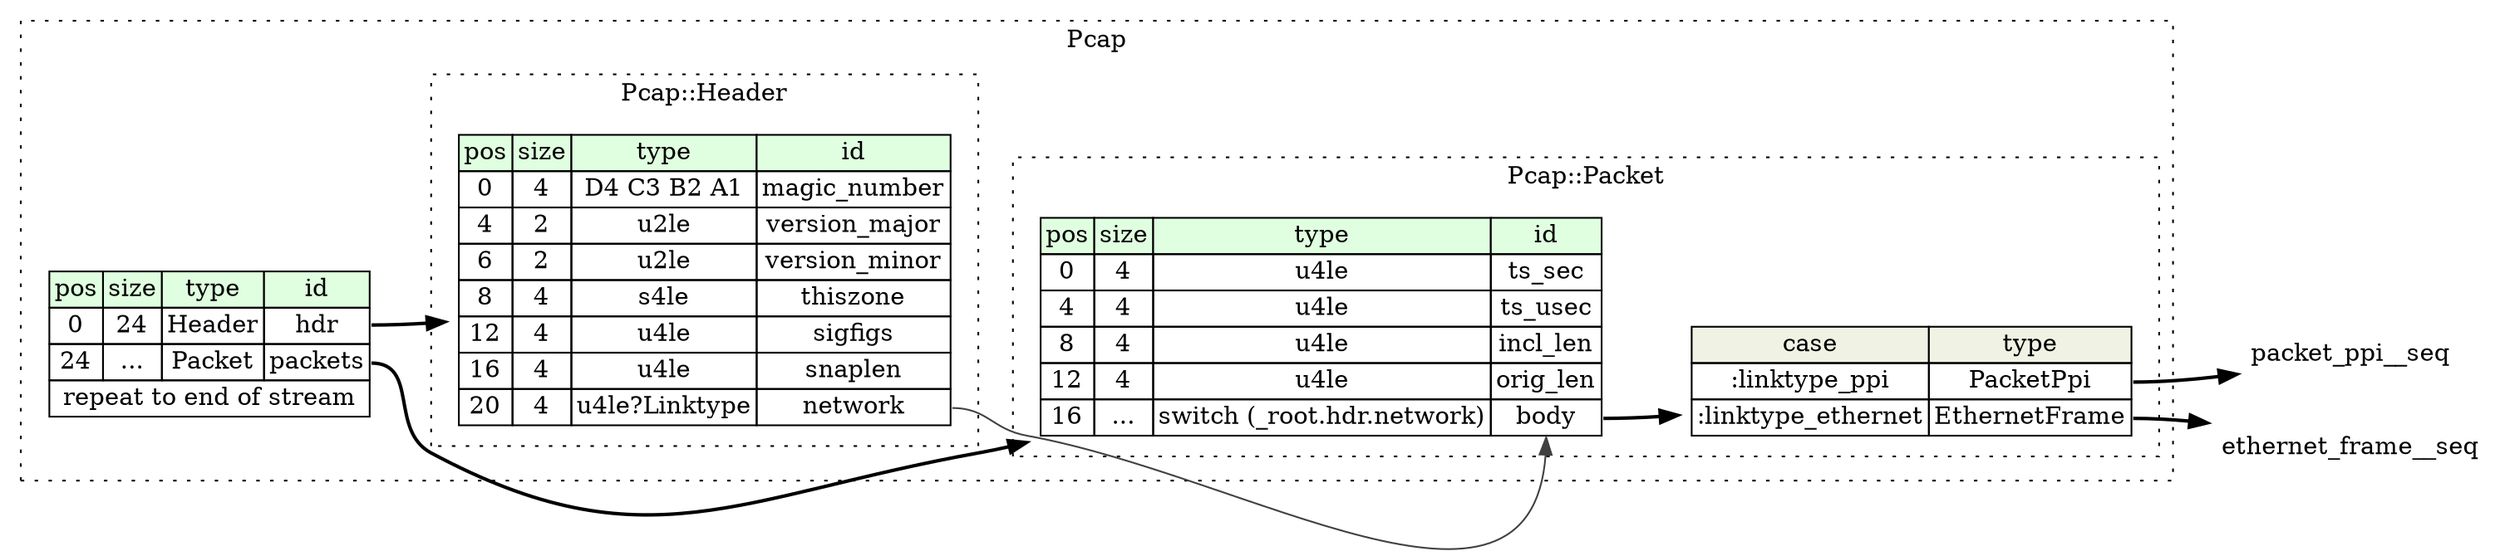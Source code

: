 digraph {
	rankdir=LR;
	node [shape=plaintext];
	subgraph cluster__pcap {
		label="Pcap";
		graph[style=dotted];

		pcap__seq [label=<<TABLE BORDER="0" CELLBORDER="1" CELLSPACING="0">
			<TR><TD BGCOLOR="#E0FFE0">pos</TD><TD BGCOLOR="#E0FFE0">size</TD><TD BGCOLOR="#E0FFE0">type</TD><TD BGCOLOR="#E0FFE0">id</TD></TR>
			<TR><TD PORT="hdr_pos">0</TD><TD PORT="hdr_size">24</TD><TD>Header</TD><TD PORT="hdr_type">hdr</TD></TR>
			<TR><TD PORT="packets_pos">24</TD><TD PORT="packets_size">...</TD><TD>Packet</TD><TD PORT="packets_type">packets</TD></TR>
			<TR><TD COLSPAN="4" PORT="packets__repeat">repeat to end of stream</TD></TR>
		</TABLE>>];
		subgraph cluster__header {
			label="Pcap::Header";
			graph[style=dotted];

			header__seq [label=<<TABLE BORDER="0" CELLBORDER="1" CELLSPACING="0">
				<TR><TD BGCOLOR="#E0FFE0">pos</TD><TD BGCOLOR="#E0FFE0">size</TD><TD BGCOLOR="#E0FFE0">type</TD><TD BGCOLOR="#E0FFE0">id</TD></TR>
				<TR><TD PORT="magic_number_pos">0</TD><TD PORT="magic_number_size">4</TD><TD>D4 C3 B2 A1</TD><TD PORT="magic_number_type">magic_number</TD></TR>
				<TR><TD PORT="version_major_pos">4</TD><TD PORT="version_major_size">2</TD><TD>u2le</TD><TD PORT="version_major_type">version_major</TD></TR>
				<TR><TD PORT="version_minor_pos">6</TD><TD PORT="version_minor_size">2</TD><TD>u2le</TD><TD PORT="version_minor_type">version_minor</TD></TR>
				<TR><TD PORT="thiszone_pos">8</TD><TD PORT="thiszone_size">4</TD><TD>s4le</TD><TD PORT="thiszone_type">thiszone</TD></TR>
				<TR><TD PORT="sigfigs_pos">12</TD><TD PORT="sigfigs_size">4</TD><TD>u4le</TD><TD PORT="sigfigs_type">sigfigs</TD></TR>
				<TR><TD PORT="snaplen_pos">16</TD><TD PORT="snaplen_size">4</TD><TD>u4le</TD><TD PORT="snaplen_type">snaplen</TD></TR>
				<TR><TD PORT="network_pos">20</TD><TD PORT="network_size">4</TD><TD>u4le?Linktype</TD><TD PORT="network_type">network</TD></TR>
			</TABLE>>];
		}
		subgraph cluster__packet {
			label="Pcap::Packet";
			graph[style=dotted];

			packet__seq [label=<<TABLE BORDER="0" CELLBORDER="1" CELLSPACING="0">
				<TR><TD BGCOLOR="#E0FFE0">pos</TD><TD BGCOLOR="#E0FFE0">size</TD><TD BGCOLOR="#E0FFE0">type</TD><TD BGCOLOR="#E0FFE0">id</TD></TR>
				<TR><TD PORT="ts_sec_pos">0</TD><TD PORT="ts_sec_size">4</TD><TD>u4le</TD><TD PORT="ts_sec_type">ts_sec</TD></TR>
				<TR><TD PORT="ts_usec_pos">4</TD><TD PORT="ts_usec_size">4</TD><TD>u4le</TD><TD PORT="ts_usec_type">ts_usec</TD></TR>
				<TR><TD PORT="incl_len_pos">8</TD><TD PORT="incl_len_size">4</TD><TD>u4le</TD><TD PORT="incl_len_type">incl_len</TD></TR>
				<TR><TD PORT="orig_len_pos">12</TD><TD PORT="orig_len_size">4</TD><TD>u4le</TD><TD PORT="orig_len_type">orig_len</TD></TR>
				<TR><TD PORT="body_pos">16</TD><TD PORT="body_size">...</TD><TD>switch (_root.hdr.network)</TD><TD PORT="body_type">body</TD></TR>
			</TABLE>>];
packet__seq_body_switch [label=<<TABLE BORDER="0" CELLBORDER="1" CELLSPACING="0">
	<TR><TD BGCOLOR="#F0F2E4">case</TD><TD BGCOLOR="#F0F2E4">type</TD></TR>
	<TR><TD>:linktype_ppi</TD><TD PORT="case0">PacketPpi</TD></TR>
	<TR><TD>:linktype_ethernet</TD><TD PORT="case1">EthernetFrame</TD></TR>
</TABLE>>];
		}
	}
	pcap__seq:hdr_type -> header__seq [style=bold];
	pcap__seq:packets_type -> packet__seq [style=bold];
	packet__seq:body_type -> packet__seq_body_switch [style=bold];
	packet__seq_body_switch:case0 -> packet_ppi__seq [style=bold];
	packet__seq_body_switch:case1 -> ethernet_frame__seq [style=bold];
	header__seq:network_type -> packet__seq:body_type [color="#404040"];
}
